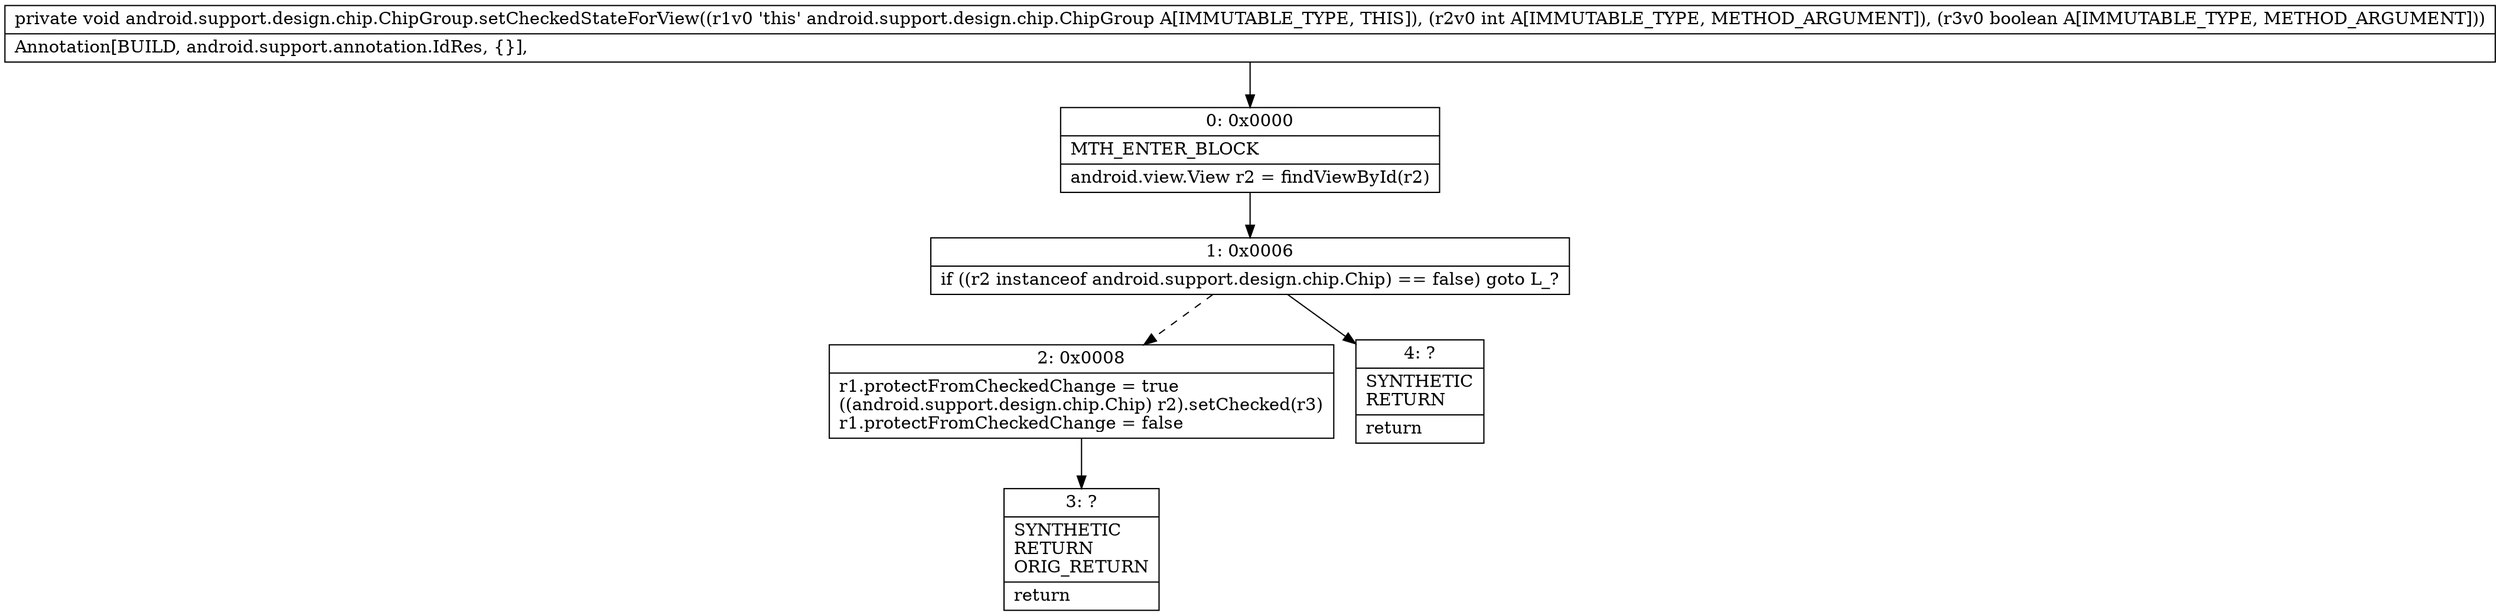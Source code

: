 digraph "CFG forandroid.support.design.chip.ChipGroup.setCheckedStateForView(IZ)V" {
Node_0 [shape=record,label="{0\:\ 0x0000|MTH_ENTER_BLOCK\l|android.view.View r2 = findViewById(r2)\l}"];
Node_1 [shape=record,label="{1\:\ 0x0006|if ((r2 instanceof android.support.design.chip.Chip) == false) goto L_?\l}"];
Node_2 [shape=record,label="{2\:\ 0x0008|r1.protectFromCheckedChange = true\l((android.support.design.chip.Chip) r2).setChecked(r3)\lr1.protectFromCheckedChange = false\l}"];
Node_3 [shape=record,label="{3\:\ ?|SYNTHETIC\lRETURN\lORIG_RETURN\l|return\l}"];
Node_4 [shape=record,label="{4\:\ ?|SYNTHETIC\lRETURN\l|return\l}"];
MethodNode[shape=record,label="{private void android.support.design.chip.ChipGroup.setCheckedStateForView((r1v0 'this' android.support.design.chip.ChipGroup A[IMMUTABLE_TYPE, THIS]), (r2v0 int A[IMMUTABLE_TYPE, METHOD_ARGUMENT]), (r3v0 boolean A[IMMUTABLE_TYPE, METHOD_ARGUMENT]))  | Annotation[BUILD, android.support.annotation.IdRes, \{\}], \l}"];
MethodNode -> Node_0;
Node_0 -> Node_1;
Node_1 -> Node_2[style=dashed];
Node_1 -> Node_4;
Node_2 -> Node_3;
}

